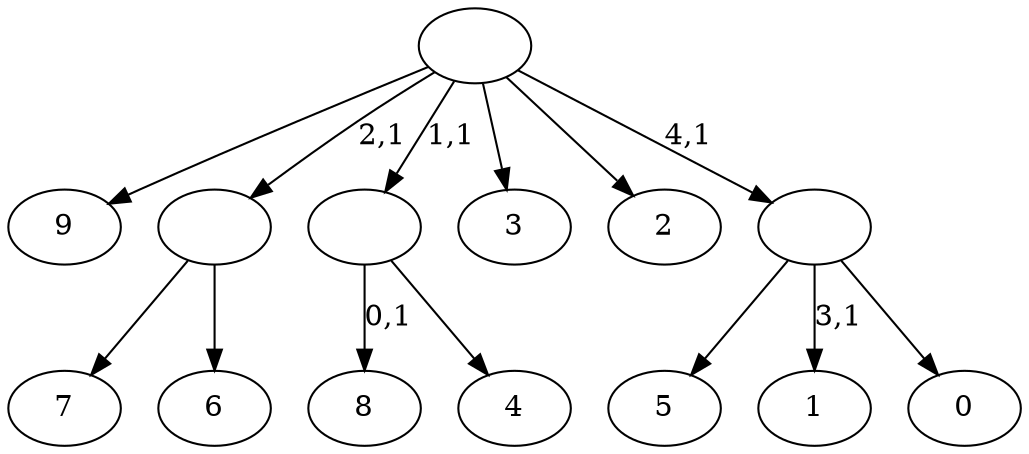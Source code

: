 digraph T {
	15 [label="9"]
	14 [label="8"]
	12 [label="7"]
	11 [label="6"]
	10 [label=""]
	9 [label="5"]
	8 [label="4"]
	7 [label=""]
	6 [label="3"]
	5 [label="2"]
	4 [label="1"]
	2 [label="0"]
	1 [label=""]
	0 [label=""]
	10 -> 12 [label=""]
	10 -> 11 [label=""]
	7 -> 14 [label="0,1"]
	7 -> 8 [label=""]
	1 -> 4 [label="3,1"]
	1 -> 9 [label=""]
	1 -> 2 [label=""]
	0 -> 15 [label=""]
	0 -> 10 [label="2,1"]
	0 -> 7 [label="1,1"]
	0 -> 6 [label=""]
	0 -> 5 [label=""]
	0 -> 1 [label="4,1"]
}
